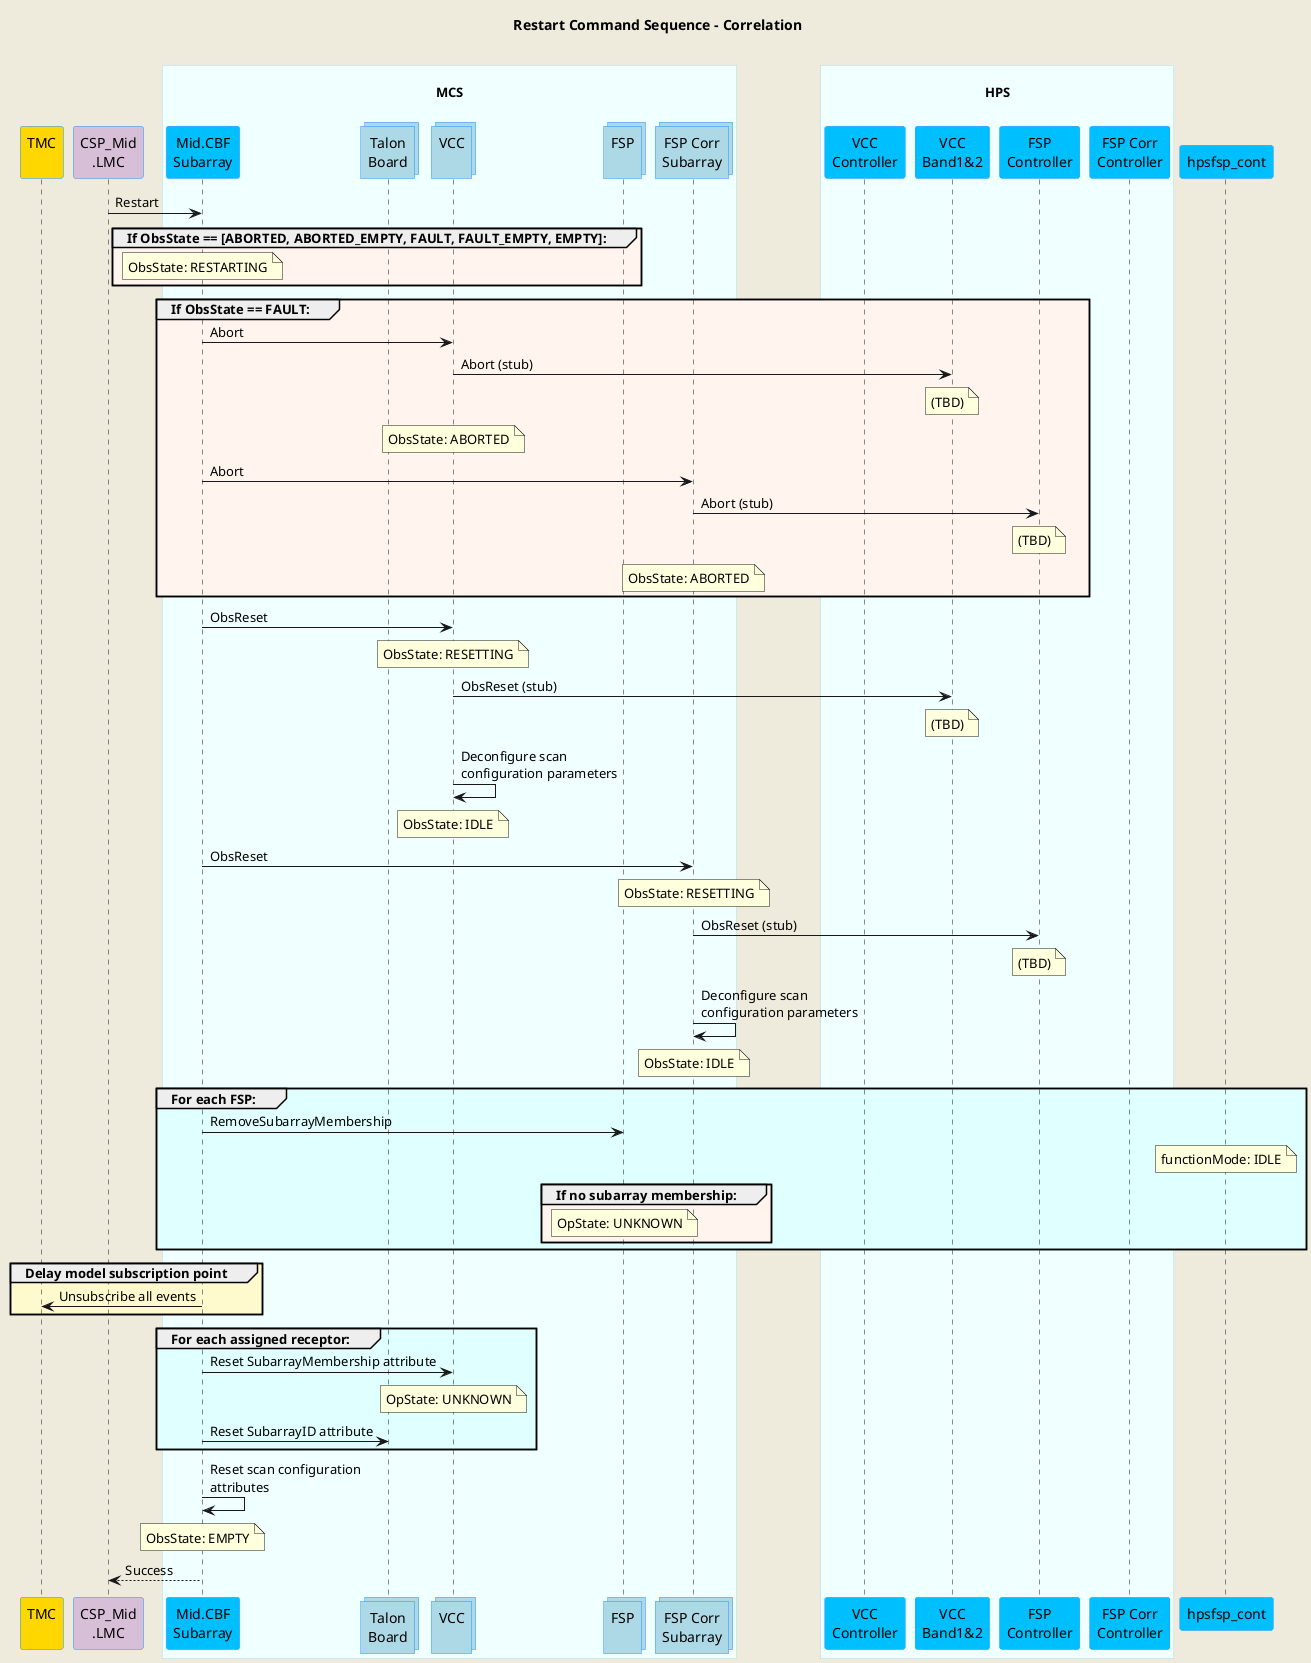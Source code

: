 @startuml
'https://plantuml.com/sequence-diagram

skinparam backgroundColor #EEEBDC
skinparam sequence {
  ParticipantBorderColor DodgerBlue
  ParticipantBackgroundColor DeepSkyBlue
  ActorBorderColor DarkGreen
  ActorBackgroundColor Green
  BoxBorderColor LightBlue
  BoxBackgroundColor #F0FFFF
}
skinparam collections {
  BackGroundColor LightBlue
  BorderColor DodgerBlue
}
skinparam database {
  BackgroundColor LightGreen
  BorderColor DarkGreen
}

title Restart Command Sequence - Correlation\n

participant "TMC\n" as tmc #Gold
participant "CSP_Mid\n.LMC" as lmc #Thistle
box "\nMCS\n"
  participant "Mid.CBF\nSubarray" as subarray
  collections "Talon\nBoard" as talonboard
  collections "VCC\n" as vcc
  collections "FSP\n" as fsp
  collections "FSP Corr\nSubarray" as fspsubarray
  
end box
box "\nHPS\n"
  participant "VCC\nController" as hpsvcc
  participant "VCC\nBand1&2" as hpsvccband
  participant "FSP\nController" as hpsfsp
  participant "FSP Corr\nController" as hpsfsp_corr
end box

lmc         ->  subarray      : Restart

group #SeaShell If ObsState == [ABORTED, ABORTED_EMPTY, FAULT, FAULT_EMPTY, EMPTY]:
  note over subarray           : ObsState: RESTARTING
end group

group #SeaShell If ObsState == FAULT:
  subarray    ->  vcc           : Abort
  vcc         ->  hpsvccband    : Abort (stub)
  note over hpsvccband          : (TBD)
  note over vcc                 : ObsState: ABORTED
  subarray    ->  fspsubarray   : Abort
  fspsubarray ->  hpsfsp        : Abort (stub)
  note over hpsfsp              : (TBD)
  note over fspsubarray         : ObsState: ABORTED
end group

subarray    ->  vcc           : ObsReset
note over vcc                 : ObsState: RESETTING
vcc         ->  hpsvccband    : ObsReset (stub)
note over hpsvccband          : (TBD)
vcc         ->  vcc           : Deconfigure scan\nconfiguration parameters 
note over vcc                 : ObsState: IDLE

subarray    ->  fspsubarray   : ObsReset
note over fspsubarray         : ObsState: RESETTING
fspsubarray ->  hpsfsp        : ObsReset (stub)
note over hpsfsp              : (TBD)
fspsubarray ->  fspsubarray   : Deconfigure scan\nconfiguration parameters
note over fspsubarray         : ObsState: IDLE

group #LightCyan For each FSP:
    subarray    -> fsp        : RemoveSubarrayMembership
    note over hpsfsp_cont     : functionMode: IDLE
    group #SeaShell If no subarray membership:
      note over fsp           : OpState: UNKNOWN
    end group
end group

group #LemonChiffon Delay model subscription point
    subarray    -> tmc        : Unsubscribe all events
end group

group #LightCyan For each assigned receptor:
  subarray    ->  vcc         : Reset SubarrayMembership attribute
  note over vcc               : OpState: UNKNOWN
  subarray    ->  talonboard  : Reset SubarrayID attribute
end group

subarray      -> subarray     : Reset scan configuration\nattributes

note over subarray            : ObsState: EMPTY
lmc         <--  subarray     : Success


@enduml